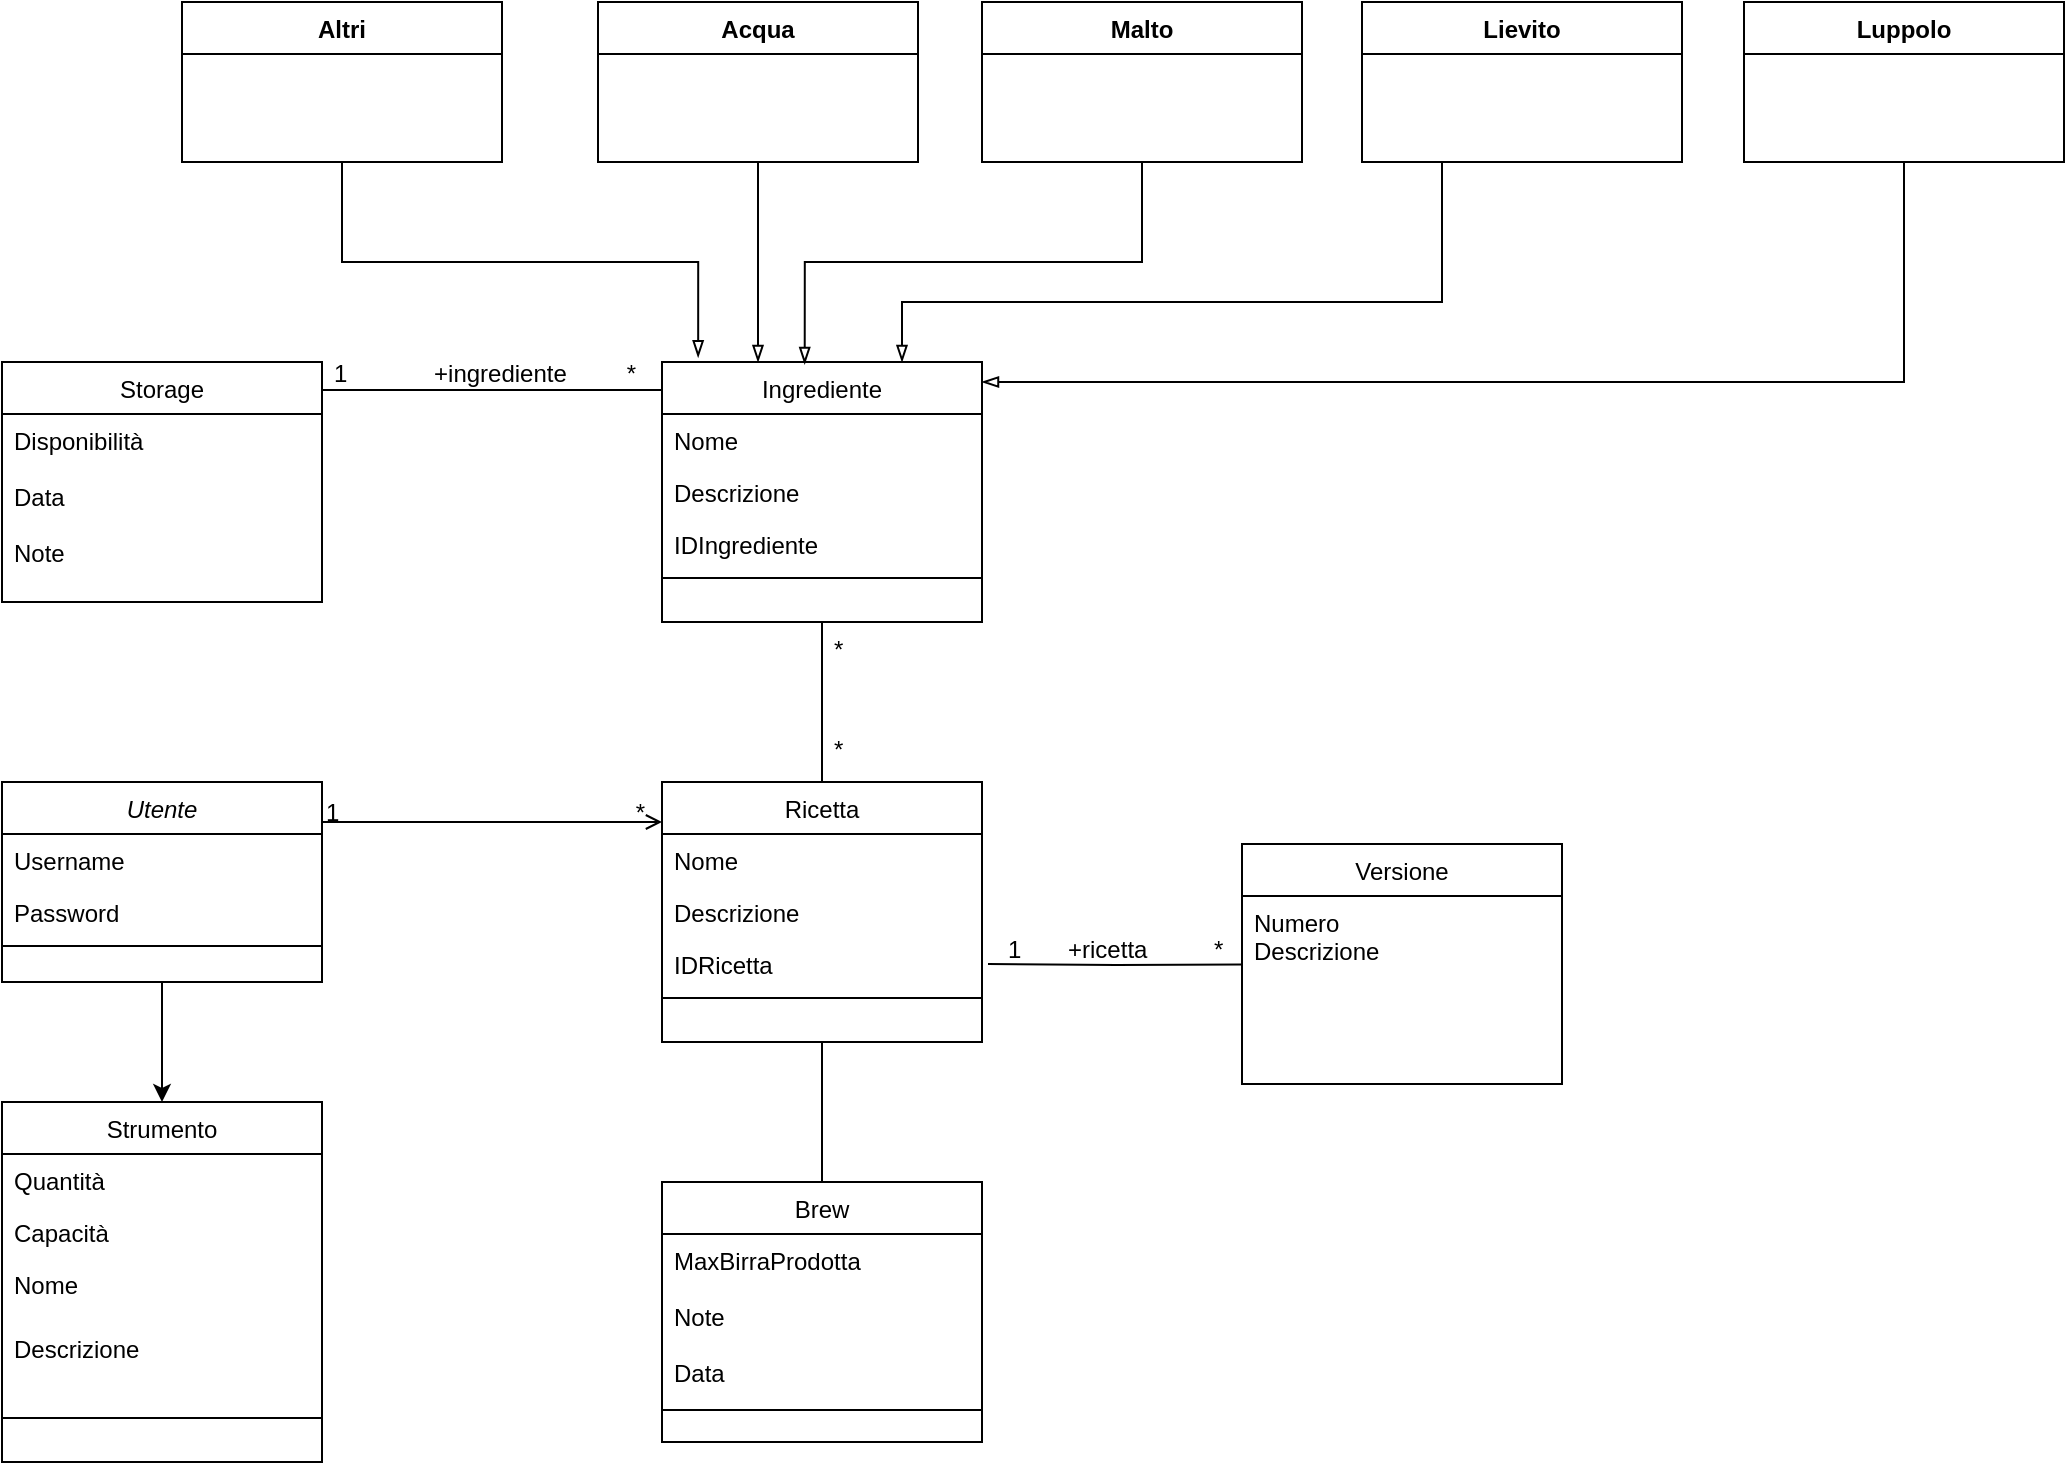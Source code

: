 <mxfile version="13.9.5" type="device"><diagram id="GRH9_1bryogPkJGhkFeP" name="Pagina-1"><mxGraphModel dx="942" dy="1895" grid="1" gridSize="10" guides="1" tooltips="1" connect="1" arrows="1" fold="1" page="1" pageScale="1" pageWidth="827" pageHeight="1169" math="0" shadow="0"><root><mxCell id="0"/><mxCell id="1" parent="0"/><mxCell id="gRJsRGysh-HoQBr6dEp--1" style="edgeStyle=orthogonalEdgeStyle;rounded=0;orthogonalLoop=1;jettySize=auto;html=1;exitX=0.5;exitY=1;exitDx=0;exitDy=0;entryX=0.5;entryY=0;entryDx=0;entryDy=0;" edge="1" parent="1" source="gRJsRGysh-HoQBr6dEp--2" target="gRJsRGysh-HoQBr6dEp--40"><mxGeometry relative="1" as="geometry"/></mxCell><mxCell id="gRJsRGysh-HoQBr6dEp--2" value="Utente" style="swimlane;fontStyle=2;align=center;verticalAlign=top;childLayout=stackLayout;horizontal=1;startSize=26;horizontalStack=0;resizeParent=1;resizeLast=0;collapsible=1;marginBottom=0;rounded=0;shadow=0;strokeWidth=1;" vertex="1" parent="1"><mxGeometry x="210" y="150" width="160" height="100" as="geometry"><mxRectangle x="230" y="140" width="160" height="26" as="alternateBounds"/></mxGeometry></mxCell><mxCell id="gRJsRGysh-HoQBr6dEp--3" value="Username " style="text;align=left;verticalAlign=top;spacingLeft=4;spacingRight=4;overflow=hidden;rotatable=0;points=[[0,0.5],[1,0.5]];portConstraint=eastwest;" vertex="1" parent="gRJsRGysh-HoQBr6dEp--2"><mxGeometry y="26" width="160" height="26" as="geometry"/></mxCell><mxCell id="gRJsRGysh-HoQBr6dEp--4" value="Password" style="text;align=left;verticalAlign=top;spacingLeft=4;spacingRight=4;overflow=hidden;rotatable=0;points=[[0,0.5],[1,0.5]];portConstraint=eastwest;rounded=0;shadow=0;html=0;" vertex="1" parent="gRJsRGysh-HoQBr6dEp--2"><mxGeometry y="52" width="160" height="26" as="geometry"/></mxCell><mxCell id="gRJsRGysh-HoQBr6dEp--5" value="" style="line;html=1;strokeWidth=1;align=left;verticalAlign=middle;spacingTop=-1;spacingLeft=3;spacingRight=3;rotatable=0;labelPosition=right;points=[];portConstraint=eastwest;" vertex="1" parent="gRJsRGysh-HoQBr6dEp--2"><mxGeometry y="78" width="160" height="8" as="geometry"/></mxCell><mxCell id="gRJsRGysh-HoQBr6dEp--6" style="edgeStyle=orthogonalEdgeStyle;rounded=0;orthogonalLoop=1;jettySize=auto;html=1;entryX=0.5;entryY=1;entryDx=0;entryDy=0;endArrow=none;endFill=0;" edge="1" parent="1" source="gRJsRGysh-HoQBr6dEp--8" target="gRJsRGysh-HoQBr6dEp--16"><mxGeometry relative="1" as="geometry"/></mxCell><mxCell id="gRJsRGysh-HoQBr6dEp--7" style="edgeStyle=orthogonalEdgeStyle;rounded=0;orthogonalLoop=1;jettySize=auto;html=1;exitX=0.5;exitY=1;exitDx=0;exitDy=0;endArrow=none;endFill=0;" edge="1" parent="1" source="gRJsRGysh-HoQBr6dEp--8" target="gRJsRGysh-HoQBr6dEp--46"><mxGeometry relative="1" as="geometry"/></mxCell><mxCell id="gRJsRGysh-HoQBr6dEp--8" value="Ricetta" style="swimlane;fontStyle=0;align=center;verticalAlign=top;childLayout=stackLayout;horizontal=1;startSize=26;horizontalStack=0;resizeParent=1;resizeLast=0;collapsible=1;marginBottom=0;rounded=0;shadow=0;strokeWidth=1;" vertex="1" parent="1"><mxGeometry x="540" y="150" width="160" height="130" as="geometry"><mxRectangle x="550" y="140" width="160" height="26" as="alternateBounds"/></mxGeometry></mxCell><mxCell id="gRJsRGysh-HoQBr6dEp--9" value="Nome" style="text;align=left;verticalAlign=top;spacingLeft=4;spacingRight=4;overflow=hidden;rotatable=0;points=[[0,0.5],[1,0.5]];portConstraint=eastwest;" vertex="1" parent="gRJsRGysh-HoQBr6dEp--8"><mxGeometry y="26" width="160" height="26" as="geometry"/></mxCell><mxCell id="gRJsRGysh-HoQBr6dEp--10" value="Descrizione" style="text;align=left;verticalAlign=top;spacingLeft=4;spacingRight=4;overflow=hidden;rotatable=0;points=[[0,0.5],[1,0.5]];portConstraint=eastwest;rounded=0;shadow=0;html=0;" vertex="1" parent="gRJsRGysh-HoQBr6dEp--8"><mxGeometry y="52" width="160" height="26" as="geometry"/></mxCell><mxCell id="gRJsRGysh-HoQBr6dEp--11" value="IDRicetta" style="text;align=left;verticalAlign=top;spacingLeft=4;spacingRight=4;overflow=hidden;rotatable=0;points=[[0,0.5],[1,0.5]];portConstraint=eastwest;rounded=0;shadow=0;html=0;" vertex="1" parent="gRJsRGysh-HoQBr6dEp--8"><mxGeometry y="78" width="160" height="26" as="geometry"/></mxCell><mxCell id="gRJsRGysh-HoQBr6dEp--12" value="" style="line;html=1;strokeWidth=1;align=left;verticalAlign=middle;spacingTop=-1;spacingLeft=3;spacingRight=3;rotatable=0;labelPosition=right;points=[];portConstraint=eastwest;" vertex="1" parent="gRJsRGysh-HoQBr6dEp--8"><mxGeometry y="104" width="160" height="8" as="geometry"/></mxCell><mxCell id="gRJsRGysh-HoQBr6dEp--13" value="" style="endArrow=open;shadow=0;strokeWidth=1;rounded=0;endFill=1;edgeStyle=elbowEdgeStyle;elbow=vertical;" edge="1" parent="1" source="gRJsRGysh-HoQBr6dEp--2" target="gRJsRGysh-HoQBr6dEp--8"><mxGeometry x="0.5" y="41" relative="1" as="geometry"><mxPoint x="380" y="192" as="sourcePoint"/><mxPoint x="540" y="192" as="targetPoint"/><mxPoint x="-40" y="32" as="offset"/><Array as="points"><mxPoint x="450" y="170"/><mxPoint x="490" y="170"/></Array></mxGeometry></mxCell><mxCell id="gRJsRGysh-HoQBr6dEp--14" value="1" style="resizable=0;align=left;verticalAlign=bottom;labelBackgroundColor=none;fontSize=12;" connectable="0" vertex="1" parent="gRJsRGysh-HoQBr6dEp--13"><mxGeometry x="-1" relative="1" as="geometry"><mxPoint y="4" as="offset"/></mxGeometry></mxCell><mxCell id="gRJsRGysh-HoQBr6dEp--15" value="*" style="resizable=0;align=right;verticalAlign=bottom;labelBackgroundColor=none;fontSize=12;" connectable="0" vertex="1" parent="gRJsRGysh-HoQBr6dEp--13"><mxGeometry x="1" relative="1" as="geometry"><mxPoint x="-7" y="4" as="offset"/></mxGeometry></mxCell><mxCell id="gRJsRGysh-HoQBr6dEp--16" value="Ingrediente" style="swimlane;fontStyle=0;align=center;verticalAlign=top;childLayout=stackLayout;horizontal=1;startSize=26;horizontalStack=0;resizeParent=1;resizeLast=0;collapsible=1;marginBottom=0;rounded=0;shadow=0;strokeWidth=1;" vertex="1" parent="1"><mxGeometry x="540" y="-60" width="160" height="130" as="geometry"><mxRectangle x="550" y="140" width="160" height="26" as="alternateBounds"/></mxGeometry></mxCell><mxCell id="gRJsRGysh-HoQBr6dEp--17" value="Nome" style="text;align=left;verticalAlign=top;spacingLeft=4;spacingRight=4;overflow=hidden;rotatable=0;points=[[0,0.5],[1,0.5]];portConstraint=eastwest;" vertex="1" parent="gRJsRGysh-HoQBr6dEp--16"><mxGeometry y="26" width="160" height="26" as="geometry"/></mxCell><mxCell id="gRJsRGysh-HoQBr6dEp--18" value="Descrizione" style="text;align=left;verticalAlign=top;spacingLeft=4;spacingRight=4;overflow=hidden;rotatable=0;points=[[0,0.5],[1,0.5]];portConstraint=eastwest;rounded=0;shadow=0;html=0;" vertex="1" parent="gRJsRGysh-HoQBr6dEp--16"><mxGeometry y="52" width="160" height="26" as="geometry"/></mxCell><mxCell id="gRJsRGysh-HoQBr6dEp--19" value="IDIngrediente" style="text;align=left;verticalAlign=top;spacingLeft=4;spacingRight=4;overflow=hidden;rotatable=0;points=[[0,0.5],[1,0.5]];portConstraint=eastwest;rounded=0;shadow=0;html=0;" vertex="1" parent="gRJsRGysh-HoQBr6dEp--16"><mxGeometry y="78" width="160" height="26" as="geometry"/></mxCell><mxCell id="gRJsRGysh-HoQBr6dEp--20" value="" style="line;html=1;strokeWidth=1;align=left;verticalAlign=middle;spacingTop=-1;spacingLeft=3;spacingRight=3;rotatable=0;labelPosition=right;points=[];portConstraint=eastwest;" vertex="1" parent="gRJsRGysh-HoQBr6dEp--16"><mxGeometry y="104" width="160" height="8" as="geometry"/></mxCell><mxCell id="gRJsRGysh-HoQBr6dEp--21" style="edgeStyle=orthogonalEdgeStyle;rounded=0;orthogonalLoop=1;jettySize=auto;html=1;exitX=0.5;exitY=1;exitDx=0;exitDy=0;entryX=0.446;entryY=0.008;entryDx=0;entryDy=0;entryPerimeter=0;endArrow=blockThin;endFill=0;" edge="1" parent="1" source="gRJsRGysh-HoQBr6dEp--22" target="gRJsRGysh-HoQBr6dEp--16"><mxGeometry relative="1" as="geometry"/></mxCell><mxCell id="gRJsRGysh-HoQBr6dEp--22" value="Malto" style="swimlane;fontStyle=1;align=center;verticalAlign=top;childLayout=stackLayout;horizontal=1;startSize=26;horizontalStack=0;resizeParent=1;resizeParentMax=0;resizeLast=0;collapsible=1;marginBottom=0;" vertex="1" parent="1"><mxGeometry x="700" y="-240" width="160" height="80" as="geometry"/></mxCell><mxCell id="gRJsRGysh-HoQBr6dEp--23" style="edgeStyle=orthogonalEdgeStyle;rounded=0;orthogonalLoop=1;jettySize=auto;html=1;exitX=0.5;exitY=1;exitDx=0;exitDy=0;entryX=1;entryY=0.077;entryDx=0;entryDy=0;entryPerimeter=0;endArrow=blockThin;endFill=0;" edge="1" parent="1" source="gRJsRGysh-HoQBr6dEp--24" target="gRJsRGysh-HoQBr6dEp--16"><mxGeometry relative="1" as="geometry"/></mxCell><mxCell id="gRJsRGysh-HoQBr6dEp--24" value="Luppolo" style="swimlane;fontStyle=1;align=center;verticalAlign=top;childLayout=stackLayout;horizontal=1;startSize=26;horizontalStack=0;resizeParent=1;resizeParentMax=0;resizeLast=0;collapsible=1;marginBottom=0;" vertex="1" parent="1"><mxGeometry x="1081" y="-240" width="160" height="80" as="geometry"/></mxCell><mxCell id="gRJsRGysh-HoQBr6dEp--25" style="edgeStyle=orthogonalEdgeStyle;rounded=0;orthogonalLoop=1;jettySize=auto;html=1;exitX=0.25;exitY=1;exitDx=0;exitDy=0;entryX=0.75;entryY=0;entryDx=0;entryDy=0;endArrow=blockThin;endFill=0;" edge="1" parent="1" source="gRJsRGysh-HoQBr6dEp--26" target="gRJsRGysh-HoQBr6dEp--16"><mxGeometry relative="1" as="geometry"><Array as="points"><mxPoint x="930" y="-90"/><mxPoint x="660" y="-90"/></Array></mxGeometry></mxCell><mxCell id="gRJsRGysh-HoQBr6dEp--26" value="Lievito" style="swimlane;fontStyle=1;align=center;verticalAlign=top;childLayout=stackLayout;horizontal=1;startSize=26;horizontalStack=0;resizeParent=1;resizeParentMax=0;resizeLast=0;collapsible=1;marginBottom=0;" vertex="1" parent="1"><mxGeometry x="890" y="-240" width="160" height="80" as="geometry"/></mxCell><mxCell id="gRJsRGysh-HoQBr6dEp--27" style="edgeStyle=orthogonalEdgeStyle;rounded=0;orthogonalLoop=1;jettySize=auto;html=1;exitX=0.5;exitY=1;exitDx=0;exitDy=0;entryX=0.3;entryY=0;entryDx=0;entryDy=0;entryPerimeter=0;endArrow=blockThin;endFill=0;" edge="1" parent="1" source="gRJsRGysh-HoQBr6dEp--28" target="gRJsRGysh-HoQBr6dEp--16"><mxGeometry relative="1" as="geometry"/></mxCell><mxCell id="gRJsRGysh-HoQBr6dEp--28" value="Acqua" style="swimlane;fontStyle=1;align=center;verticalAlign=top;childLayout=stackLayout;horizontal=1;startSize=26;horizontalStack=0;resizeParent=1;resizeParentMax=0;resizeLast=0;collapsible=1;marginBottom=0;" vertex="1" parent="1"><mxGeometry x="508" y="-240" width="160" height="80" as="geometry"/></mxCell><mxCell id="gRJsRGysh-HoQBr6dEp--29" style="edgeStyle=orthogonalEdgeStyle;rounded=0;orthogonalLoop=1;jettySize=auto;html=1;exitX=0.5;exitY=1;exitDx=0;exitDy=0;entryX=0.113;entryY=-0.018;entryDx=0;entryDy=0;entryPerimeter=0;endArrow=blockThin;endFill=0;" edge="1" parent="1" source="gRJsRGysh-HoQBr6dEp--30" target="gRJsRGysh-HoQBr6dEp--16"><mxGeometry relative="1" as="geometry"/></mxCell><mxCell id="gRJsRGysh-HoQBr6dEp--30" value="Altri" style="swimlane;fontStyle=1;align=center;verticalAlign=top;childLayout=stackLayout;horizontal=1;startSize=26;horizontalStack=0;resizeParent=1;resizeParentMax=0;resizeLast=0;collapsible=1;marginBottom=0;" vertex="1" parent="1"><mxGeometry x="300" y="-240" width="160" height="80" as="geometry"/></mxCell><mxCell id="gRJsRGysh-HoQBr6dEp--31" value="Storage" style="swimlane;fontStyle=0;align=center;verticalAlign=top;childLayout=stackLayout;horizontal=1;startSize=26;horizontalStack=0;resizeParent=1;resizeParentMax=0;resizeLast=0;collapsible=1;marginBottom=0;" vertex="1" parent="1"><mxGeometry x="210" y="-60" width="160" height="120" as="geometry"/></mxCell><mxCell id="gRJsRGysh-HoQBr6dEp--32" value="Disponibilità&#10; &#10;Data&#10;&#10;Note" style="text;strokeColor=none;fillColor=none;align=left;verticalAlign=top;spacingLeft=4;spacingRight=4;overflow=hidden;rotatable=0;points=[[0,0.5],[1,0.5]];portConstraint=eastwest;" vertex="1" parent="gRJsRGysh-HoQBr6dEp--31"><mxGeometry y="26" width="160" height="94" as="geometry"/></mxCell><mxCell id="gRJsRGysh-HoQBr6dEp--33" value="" style="line;strokeWidth=1;fillColor=none;align=left;verticalAlign=middle;spacingTop=-1;spacingLeft=3;spacingRight=3;rotatable=0;labelPosition=right;points=[];portConstraint=eastwest;" vertex="1" parent="1"><mxGeometry x="370" y="-50" width="170" height="8" as="geometry"/></mxCell><mxCell id="gRJsRGysh-HoQBr6dEp--34" value="1             +ingrediente         *" style="text;strokeColor=none;fillColor=none;align=left;verticalAlign=top;spacingLeft=4;spacingRight=4;overflow=hidden;rotatable=0;points=[[0,0.5],[1,0.5]];portConstraint=eastwest;" vertex="1" parent="1"><mxGeometry x="370" y="-68" width="186" height="26" as="geometry"/></mxCell><mxCell id="gRJsRGysh-HoQBr6dEp--35" value="*" style="text;strokeColor=none;fillColor=none;align=left;verticalAlign=top;spacingLeft=4;spacingRight=4;overflow=hidden;rotatable=0;points=[[0,0.5],[1,0.5]];portConstraint=eastwest;" vertex="1" parent="1"><mxGeometry x="620" y="70" width="20" height="30" as="geometry"/></mxCell><mxCell id="gRJsRGysh-HoQBr6dEp--36" value="*" style="text;strokeColor=none;fillColor=none;align=left;verticalAlign=top;spacingLeft=4;spacingRight=4;overflow=hidden;rotatable=0;points=[[0,0.5],[1,0.5]];portConstraint=eastwest;" vertex="1" parent="1"><mxGeometry x="620" y="120" width="20" height="30" as="geometry"/></mxCell><mxCell id="gRJsRGysh-HoQBr6dEp--37" value="Versione" style="swimlane;fontStyle=0;align=center;verticalAlign=top;childLayout=stackLayout;horizontal=1;startSize=26;horizontalStack=0;resizeParent=1;resizeParentMax=0;resizeLast=0;collapsible=1;marginBottom=0;" vertex="1" parent="1"><mxGeometry x="830" y="181" width="160" height="120" as="geometry"/></mxCell><mxCell id="gRJsRGysh-HoQBr6dEp--38" value="Numero&#10;Descrizione" style="text;strokeColor=none;fillColor=none;align=left;verticalAlign=top;spacingLeft=4;spacingRight=4;overflow=hidden;rotatable=0;points=[[0,0.5],[1,0.5]];portConstraint=eastwest;" vertex="1" parent="gRJsRGysh-HoQBr6dEp--37"><mxGeometry y="26" width="160" height="94" as="geometry"/></mxCell><mxCell id="gRJsRGysh-HoQBr6dEp--39" value="1       +ricetta          *" style="text;strokeColor=none;fillColor=none;align=left;verticalAlign=top;spacingLeft=4;spacingRight=4;overflow=hidden;rotatable=0;points=[[0,0.5],[1,0.5]];portConstraint=eastwest;" vertex="1" parent="1"><mxGeometry x="707" y="220" width="120" height="26" as="geometry"/></mxCell><mxCell id="gRJsRGysh-HoQBr6dEp--40" value="Strumento" style="swimlane;fontStyle=0;align=center;verticalAlign=top;childLayout=stackLayout;horizontal=1;startSize=26;horizontalStack=0;resizeParent=1;resizeLast=0;collapsible=1;marginBottom=0;rounded=0;shadow=0;strokeWidth=1;" vertex="1" parent="1"><mxGeometry x="210" y="310" width="160" height="180" as="geometry"><mxRectangle x="550" y="140" width="160" height="26" as="alternateBounds"/></mxGeometry></mxCell><mxCell id="gRJsRGysh-HoQBr6dEp--41" value="Quantità" style="text;align=left;verticalAlign=top;spacingLeft=4;spacingRight=4;overflow=hidden;rotatable=0;points=[[0,0.5],[1,0.5]];portConstraint=eastwest;" vertex="1" parent="gRJsRGysh-HoQBr6dEp--40"><mxGeometry y="26" width="160" height="26" as="geometry"/></mxCell><mxCell id="gRJsRGysh-HoQBr6dEp--42" value="Capacità" style="text;align=left;verticalAlign=top;spacingLeft=4;spacingRight=4;overflow=hidden;rotatable=0;points=[[0,0.5],[1,0.5]];portConstraint=eastwest;rounded=0;shadow=0;html=0;" vertex="1" parent="gRJsRGysh-HoQBr6dEp--40"><mxGeometry y="52" width="160" height="26" as="geometry"/></mxCell><mxCell id="gRJsRGysh-HoQBr6dEp--43" value="Nome" style="text;align=left;verticalAlign=top;spacingLeft=4;spacingRight=4;overflow=hidden;rotatable=0;points=[[0,0.5],[1,0.5]];portConstraint=eastwest;rounded=0;shadow=0;html=0;" vertex="1" parent="gRJsRGysh-HoQBr6dEp--40"><mxGeometry y="78" width="160" height="32" as="geometry"/></mxCell><mxCell id="gRJsRGysh-HoQBr6dEp--44" value="Descrizione" style="text;align=left;verticalAlign=top;spacingLeft=4;spacingRight=4;overflow=hidden;rotatable=0;points=[[0,0.5],[1,0.5]];portConstraint=eastwest;rounded=0;shadow=0;html=0;" vertex="1" parent="gRJsRGysh-HoQBr6dEp--40"><mxGeometry y="110" width="160" height="26" as="geometry"/></mxCell><mxCell id="gRJsRGysh-HoQBr6dEp--45" value="" style="line;html=1;strokeWidth=1;align=left;verticalAlign=middle;spacingTop=-1;spacingLeft=3;spacingRight=3;rotatable=0;labelPosition=right;points=[];portConstraint=eastwest;" vertex="1" parent="gRJsRGysh-HoQBr6dEp--40"><mxGeometry y="136" width="160" height="44" as="geometry"/></mxCell><mxCell id="gRJsRGysh-HoQBr6dEp--46" value="Brew" style="swimlane;fontStyle=0;align=center;verticalAlign=top;childLayout=stackLayout;horizontal=1;startSize=26;horizontalStack=0;resizeParent=1;resizeLast=0;collapsible=1;marginBottom=0;rounded=0;shadow=0;strokeWidth=1;" vertex="1" parent="1"><mxGeometry x="540" y="350" width="160" height="130" as="geometry"><mxRectangle x="550" y="140" width="160" height="26" as="alternateBounds"/></mxGeometry></mxCell><mxCell id="gRJsRGysh-HoQBr6dEp--47" value="MaxBirraProdotta&#10;&#10;Note&#10;&#10;Data" style="text;align=left;verticalAlign=top;spacingLeft=4;spacingRight=4;overflow=hidden;rotatable=0;points=[[0,0.5],[1,0.5]];portConstraint=eastwest;" vertex="1" parent="gRJsRGysh-HoQBr6dEp--46"><mxGeometry y="26" width="160" height="84" as="geometry"/></mxCell><mxCell id="gRJsRGysh-HoQBr6dEp--48" value="" style="line;html=1;strokeWidth=1;align=left;verticalAlign=middle;spacingTop=-1;spacingLeft=3;spacingRight=3;rotatable=0;labelPosition=right;points=[];portConstraint=eastwest;" vertex="1" parent="gRJsRGysh-HoQBr6dEp--46"><mxGeometry y="110" width="160" height="8" as="geometry"/></mxCell><mxCell id="gRJsRGysh-HoQBr6dEp--49" style="edgeStyle=orthogonalEdgeStyle;rounded=0;orthogonalLoop=1;jettySize=auto;html=1;exitX=1;exitY=0.5;exitDx=0;exitDy=0;entryX=0;entryY=0.365;entryDx=0;entryDy=0;entryPerimeter=0;endArrow=none;endFill=0;" edge="1" parent="1" target="gRJsRGysh-HoQBr6dEp--38"><mxGeometry relative="1" as="geometry"><mxPoint x="703" y="241" as="sourcePoint"/><mxPoint x="823.04" y="241.008" as="targetPoint"/></mxGeometry></mxCell></root></mxGraphModel></diagram></mxfile>
